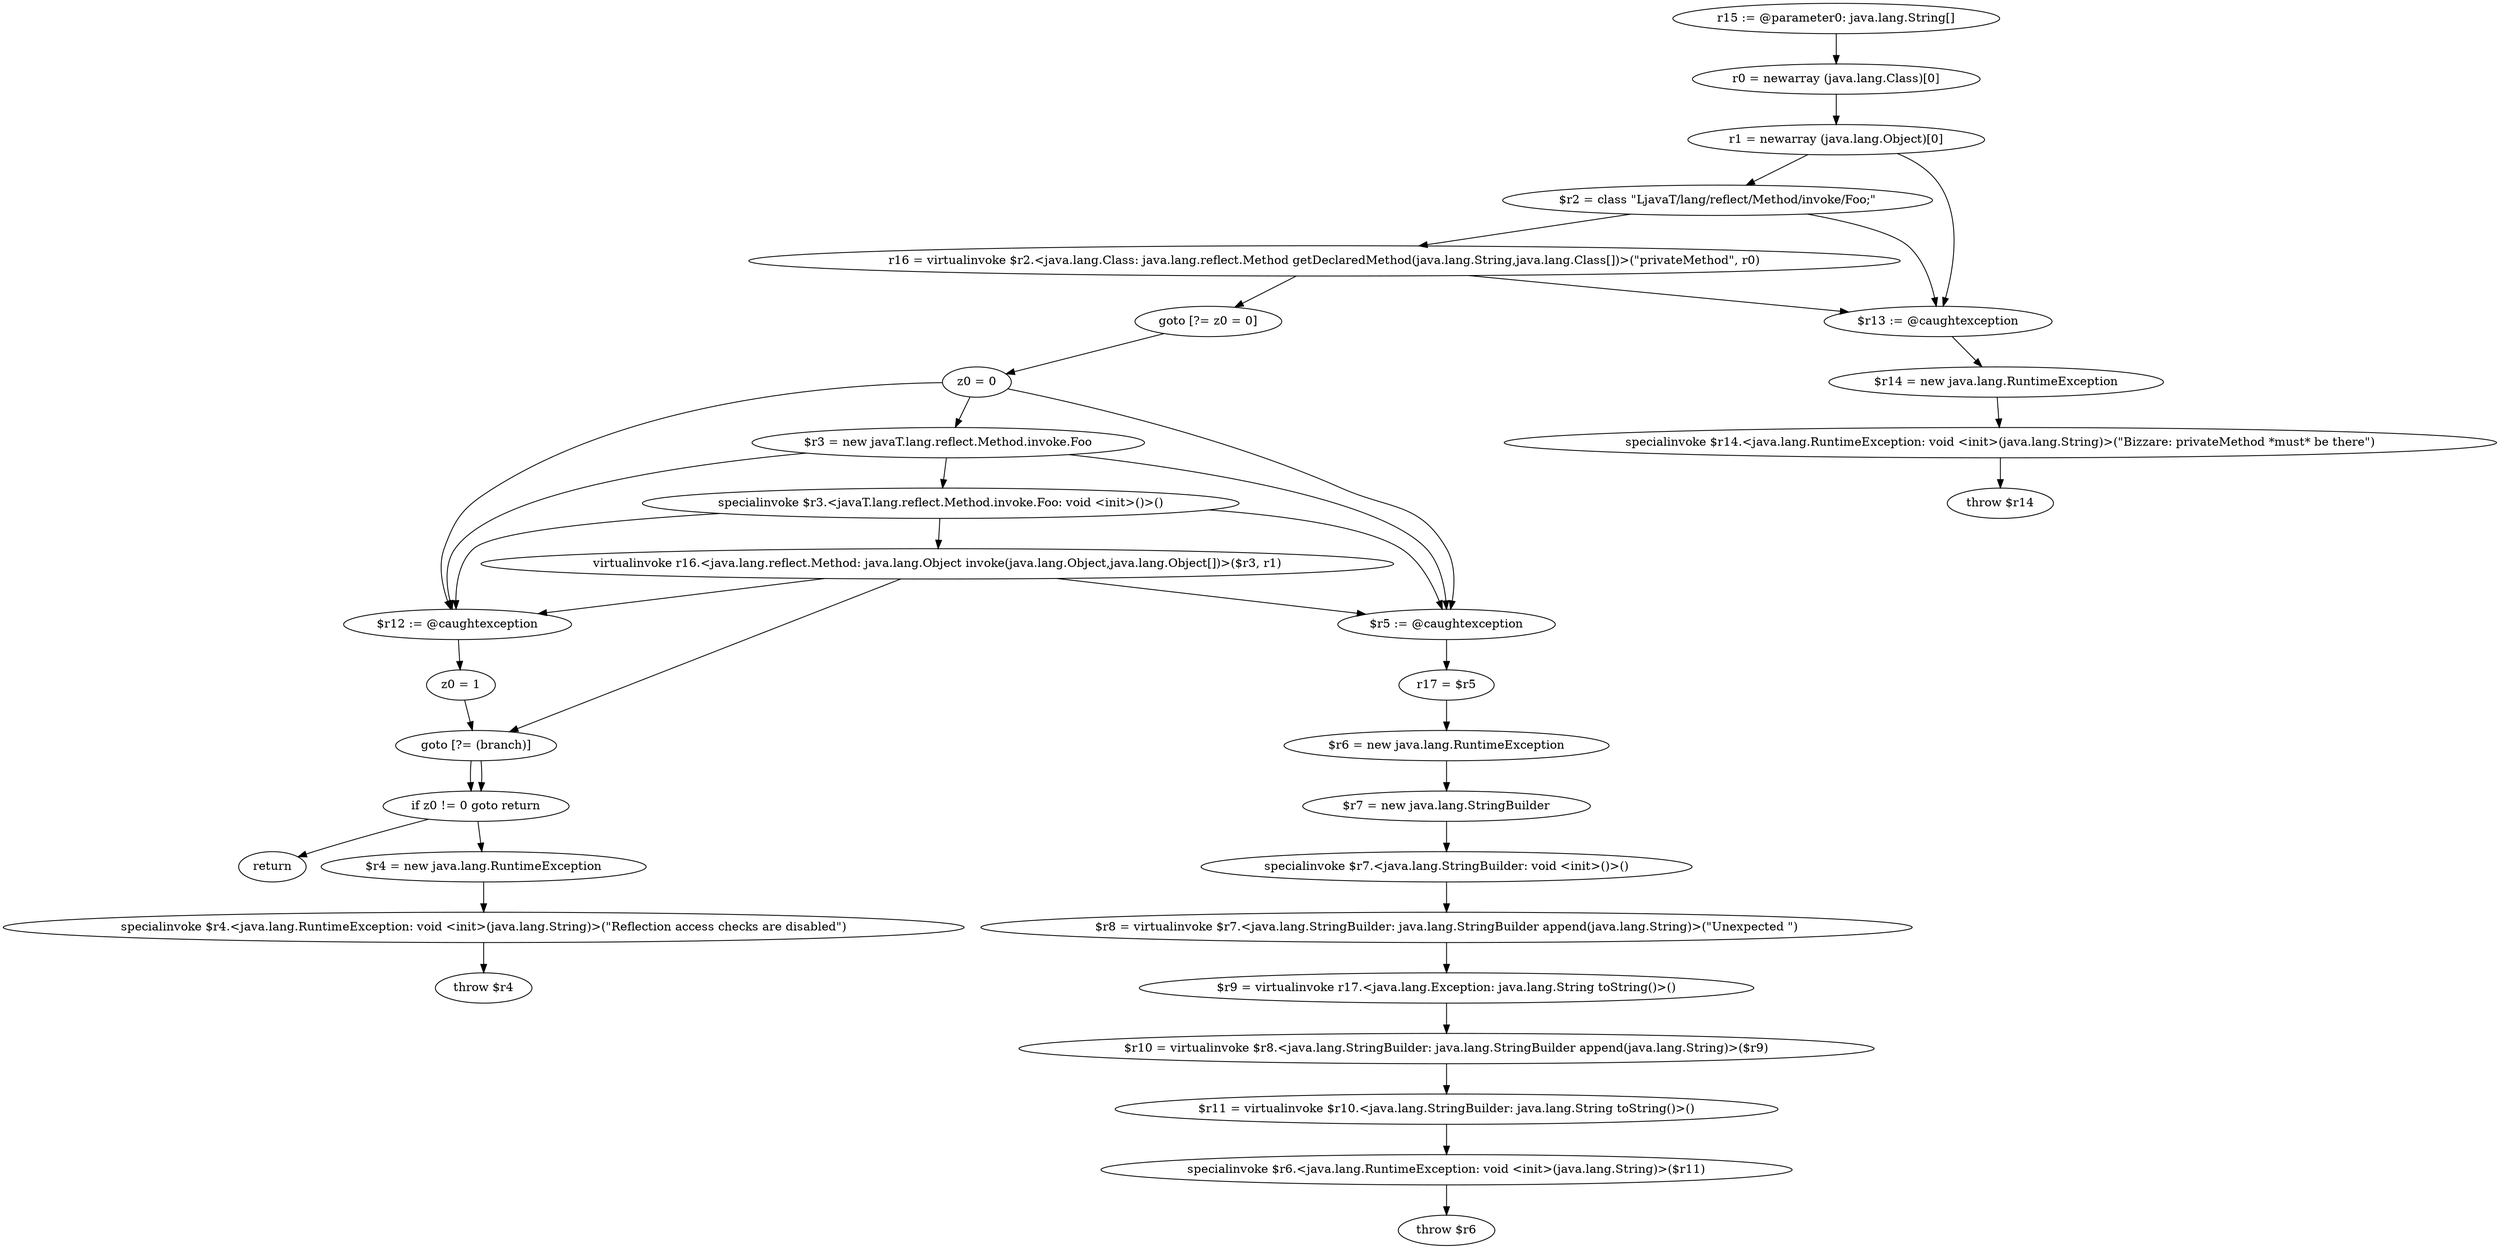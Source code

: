 digraph "unitGraph" {
    "r15 := @parameter0: java.lang.String[]"
    "r0 = newarray (java.lang.Class)[0]"
    "r1 = newarray (java.lang.Object)[0]"
    "$r2 = class \"LjavaT/lang/reflect/Method/invoke/Foo;\""
    "r16 = virtualinvoke $r2.<java.lang.Class: java.lang.reflect.Method getDeclaredMethod(java.lang.String,java.lang.Class[])>(\"privateMethod\", r0)"
    "goto [?= z0 = 0]"
    "$r13 := @caughtexception"
    "$r14 = new java.lang.RuntimeException"
    "specialinvoke $r14.<java.lang.RuntimeException: void <init>(java.lang.String)>(\"Bizzare: privateMethod *must* be there\")"
    "throw $r14"
    "z0 = 0"
    "$r3 = new javaT.lang.reflect.Method.invoke.Foo"
    "specialinvoke $r3.<javaT.lang.reflect.Method.invoke.Foo: void <init>()>()"
    "virtualinvoke r16.<java.lang.reflect.Method: java.lang.Object invoke(java.lang.Object,java.lang.Object[])>($r3, r1)"
    "goto [?= (branch)]"
    "$r12 := @caughtexception"
    "z0 = 1"
    "$r5 := @caughtexception"
    "r17 = $r5"
    "$r6 = new java.lang.RuntimeException"
    "$r7 = new java.lang.StringBuilder"
    "specialinvoke $r7.<java.lang.StringBuilder: void <init>()>()"
    "$r8 = virtualinvoke $r7.<java.lang.StringBuilder: java.lang.StringBuilder append(java.lang.String)>(\"Unexpected \")"
    "$r9 = virtualinvoke r17.<java.lang.Exception: java.lang.String toString()>()"
    "$r10 = virtualinvoke $r8.<java.lang.StringBuilder: java.lang.StringBuilder append(java.lang.String)>($r9)"
    "$r11 = virtualinvoke $r10.<java.lang.StringBuilder: java.lang.String toString()>()"
    "specialinvoke $r6.<java.lang.RuntimeException: void <init>(java.lang.String)>($r11)"
    "throw $r6"
    "if z0 != 0 goto return"
    "$r4 = new java.lang.RuntimeException"
    "specialinvoke $r4.<java.lang.RuntimeException: void <init>(java.lang.String)>(\"Reflection access checks are disabled\")"
    "throw $r4"
    "return"
    "r15 := @parameter0: java.lang.String[]"->"r0 = newarray (java.lang.Class)[0]";
    "r0 = newarray (java.lang.Class)[0]"->"r1 = newarray (java.lang.Object)[0]";
    "r1 = newarray (java.lang.Object)[0]"->"$r2 = class \"LjavaT/lang/reflect/Method/invoke/Foo;\"";
    "r1 = newarray (java.lang.Object)[0]"->"$r13 := @caughtexception";
    "$r2 = class \"LjavaT/lang/reflect/Method/invoke/Foo;\""->"r16 = virtualinvoke $r2.<java.lang.Class: java.lang.reflect.Method getDeclaredMethod(java.lang.String,java.lang.Class[])>(\"privateMethod\", r0)";
    "$r2 = class \"LjavaT/lang/reflect/Method/invoke/Foo;\""->"$r13 := @caughtexception";
    "r16 = virtualinvoke $r2.<java.lang.Class: java.lang.reflect.Method getDeclaredMethod(java.lang.String,java.lang.Class[])>(\"privateMethod\", r0)"->"goto [?= z0 = 0]";
    "r16 = virtualinvoke $r2.<java.lang.Class: java.lang.reflect.Method getDeclaredMethod(java.lang.String,java.lang.Class[])>(\"privateMethod\", r0)"->"$r13 := @caughtexception";
    "goto [?= z0 = 0]"->"z0 = 0";
    "$r13 := @caughtexception"->"$r14 = new java.lang.RuntimeException";
    "$r14 = new java.lang.RuntimeException"->"specialinvoke $r14.<java.lang.RuntimeException: void <init>(java.lang.String)>(\"Bizzare: privateMethod *must* be there\")";
    "specialinvoke $r14.<java.lang.RuntimeException: void <init>(java.lang.String)>(\"Bizzare: privateMethod *must* be there\")"->"throw $r14";
    "z0 = 0"->"$r12 := @caughtexception";
    "z0 = 0"->"$r5 := @caughtexception";
    "z0 = 0"->"$r3 = new javaT.lang.reflect.Method.invoke.Foo";
    "$r3 = new javaT.lang.reflect.Method.invoke.Foo"->"$r12 := @caughtexception";
    "$r3 = new javaT.lang.reflect.Method.invoke.Foo"->"$r5 := @caughtexception";
    "$r3 = new javaT.lang.reflect.Method.invoke.Foo"->"specialinvoke $r3.<javaT.lang.reflect.Method.invoke.Foo: void <init>()>()";
    "specialinvoke $r3.<javaT.lang.reflect.Method.invoke.Foo: void <init>()>()"->"$r12 := @caughtexception";
    "specialinvoke $r3.<javaT.lang.reflect.Method.invoke.Foo: void <init>()>()"->"$r5 := @caughtexception";
    "specialinvoke $r3.<javaT.lang.reflect.Method.invoke.Foo: void <init>()>()"->"virtualinvoke r16.<java.lang.reflect.Method: java.lang.Object invoke(java.lang.Object,java.lang.Object[])>($r3, r1)";
    "virtualinvoke r16.<java.lang.reflect.Method: java.lang.Object invoke(java.lang.Object,java.lang.Object[])>($r3, r1)"->"$r12 := @caughtexception";
    "virtualinvoke r16.<java.lang.reflect.Method: java.lang.Object invoke(java.lang.Object,java.lang.Object[])>($r3, r1)"->"$r5 := @caughtexception";
    "virtualinvoke r16.<java.lang.reflect.Method: java.lang.Object invoke(java.lang.Object,java.lang.Object[])>($r3, r1)"->"goto [?= (branch)]";
    "goto [?= (branch)]"->"if z0 != 0 goto return";
    "$r12 := @caughtexception"->"z0 = 1";
    "z0 = 1"->"goto [?= (branch)]";
    "goto [?= (branch)]"->"if z0 != 0 goto return";
    "$r5 := @caughtexception"->"r17 = $r5";
    "r17 = $r5"->"$r6 = new java.lang.RuntimeException";
    "$r6 = new java.lang.RuntimeException"->"$r7 = new java.lang.StringBuilder";
    "$r7 = new java.lang.StringBuilder"->"specialinvoke $r7.<java.lang.StringBuilder: void <init>()>()";
    "specialinvoke $r7.<java.lang.StringBuilder: void <init>()>()"->"$r8 = virtualinvoke $r7.<java.lang.StringBuilder: java.lang.StringBuilder append(java.lang.String)>(\"Unexpected \")";
    "$r8 = virtualinvoke $r7.<java.lang.StringBuilder: java.lang.StringBuilder append(java.lang.String)>(\"Unexpected \")"->"$r9 = virtualinvoke r17.<java.lang.Exception: java.lang.String toString()>()";
    "$r9 = virtualinvoke r17.<java.lang.Exception: java.lang.String toString()>()"->"$r10 = virtualinvoke $r8.<java.lang.StringBuilder: java.lang.StringBuilder append(java.lang.String)>($r9)";
    "$r10 = virtualinvoke $r8.<java.lang.StringBuilder: java.lang.StringBuilder append(java.lang.String)>($r9)"->"$r11 = virtualinvoke $r10.<java.lang.StringBuilder: java.lang.String toString()>()";
    "$r11 = virtualinvoke $r10.<java.lang.StringBuilder: java.lang.String toString()>()"->"specialinvoke $r6.<java.lang.RuntimeException: void <init>(java.lang.String)>($r11)";
    "specialinvoke $r6.<java.lang.RuntimeException: void <init>(java.lang.String)>($r11)"->"throw $r6";
    "if z0 != 0 goto return"->"$r4 = new java.lang.RuntimeException";
    "if z0 != 0 goto return"->"return";
    "$r4 = new java.lang.RuntimeException"->"specialinvoke $r4.<java.lang.RuntimeException: void <init>(java.lang.String)>(\"Reflection access checks are disabled\")";
    "specialinvoke $r4.<java.lang.RuntimeException: void <init>(java.lang.String)>(\"Reflection access checks are disabled\")"->"throw $r4";
}
